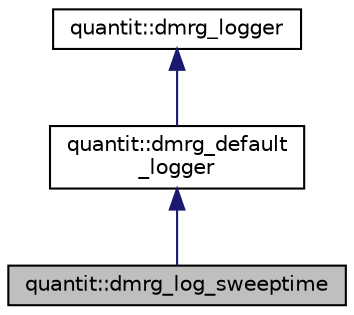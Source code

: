 digraph "quantit::dmrg_log_sweeptime"
{
 // LATEX_PDF_SIZE
  edge [fontname="Helvetica",fontsize="10",labelfontname="Helvetica",labelfontsize="10"];
  node [fontname="Helvetica",fontsize="10",shape=record];
  Node1 [label="quantit::dmrg_log_sweeptime",height=0.2,width=0.4,color="black", fillcolor="grey75", style="filled", fontcolor="black",tooltip=" "];
  Node2 -> Node1 [dir="back",color="midnightblue",fontsize="10",style="solid",fontname="Helvetica"];
  Node2 [label="quantit::dmrg_default\l_logger",height=0.2,width=0.4,color="black", fillcolor="white", style="filled",URL="$classquantit_1_1dmrg__default__logger.html",tooltip=" "];
  Node3 -> Node2 [dir="back",color="midnightblue",fontsize="10",style="solid",fontname="Helvetica"];
  Node3 [label="quantit::dmrg_logger",height=0.2,width=0.4,color="black", fillcolor="white", style="filled",URL="$classquantit_1_1dmrg__logger.html",tooltip=" "];
}
